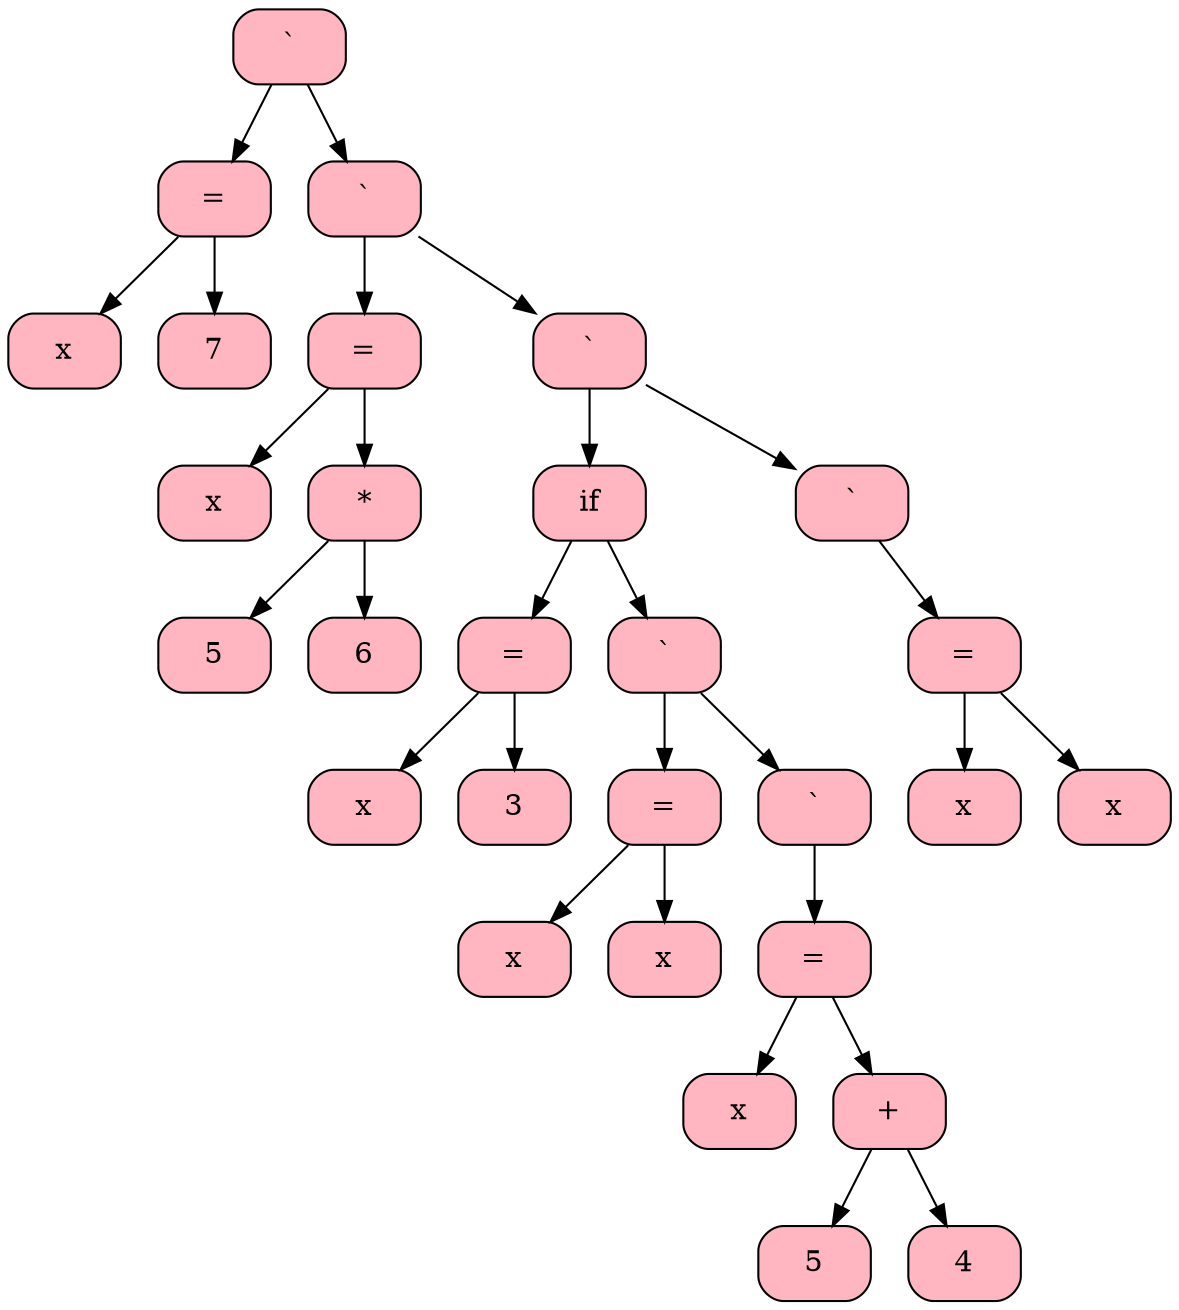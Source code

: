 digraph G { 
node [shape = record];
 "00819420"  "00819420" [shape = Mrecord, style = filled, fillcolor = lightpink  label = "` "];
"00819420" -> "00819680" 
 "00819420" -> "00819640" 
 "00819680" [shape = Mrecord, style = filled, fillcolor = lightpink  label = "= "];
"00819680" -> "00819580" 
 "00819680" -> "00819660" 
 "00819580" [shape = Mrecord, style = filled, fillcolor = lightpink  label = "x "];
 "00819660" [shape = Mrecord, style = filled, fillcolor = lightpink  label = "7 "];
 "00819640" [shape = Mrecord, style = filled, fillcolor = lightpink  label = "` "];
"00819640" -> "00819520" 
 "00819640" -> "00819560" 
 "00819520" [shape = Mrecord, style = filled, fillcolor = lightpink  label = "= "];
"00819520" -> "00819360" 
 "00819520" -> "00819600" 
 "00819360" [shape = Mrecord, style = filled, fillcolor = lightpink  label = "x "];
 "00819600" [shape = Mrecord, style = filled, fillcolor = lightpink  label = "* "];
"00819600" -> "00819540" 
 "00819600" -> "008193C0" 
 "00819540" [shape = Mrecord, style = filled, fillcolor = lightpink  label = "5 "];
 "008193C0" [shape = Mrecord, style = filled, fillcolor = lightpink  label = "6 "];
 "00819560" [shape = Mrecord, style = filled, fillcolor = lightpink  label = "` "];
"00819560" -> "008194C0" 
 "00819560" -> "00811830" 
 "008194C0" [shape = Mrecord, style = filled, fillcolor = lightpink  label = "if "];
"008194C0" -> "008104C0" 
 "008194C0" -> "00819400" 
 "008104C0" [shape = Mrecord, style = filled, fillcolor = lightpink  label = "= "];
"008104C0" -> "00811850" 
 "008104C0" -> "00811870" 
 "00811850" [shape = Mrecord, style = filled, fillcolor = lightpink  label = "x "];
 "00811870" [shape = Mrecord, style = filled, fillcolor = lightpink  label = "3 "];
 "00819400" [shape = Mrecord, style = filled, fillcolor = lightpink  label = "` "];
"00819400" -> "00819460" 
 "00819400" -> "00810580" 
 "00819460" [shape = Mrecord, style = filled, fillcolor = lightpink  label = "= "];
"00819460" -> "00819500" 
 "00819460" -> "00819620" 
 "00819500" [shape = Mrecord, style = filled, fillcolor = lightpink  label = "x "];
 "00819620" [shape = Mrecord, style = filled, fillcolor = lightpink  label = "x "];
 "00810580" [shape = Mrecord, style = filled, fillcolor = lightpink  label = "` "];
"00810580" -> "00810560"  "00810560" [shape = Mrecord, style = filled, fillcolor = lightpink  label = "= "];
"00810560" -> "008104E0" 
 "00810560" -> "00810540" 
 "008104E0" [shape = Mrecord, style = filled, fillcolor = lightpink  label = "x "];
 "00810540" [shape = Mrecord, style = filled, fillcolor = lightpink  label = "+ "];
"00810540" -> "00810500" 
 "00810540" -> "00810520" 
 "00810500" [shape = Mrecord, style = filled, fillcolor = lightpink  label = "5 "];
 "00810520" [shape = Mrecord, style = filled, fillcolor = lightpink  label = "4 "];
 "00811830" [shape = Mrecord, style = filled, fillcolor = lightpink  label = "` "];
"00811830" -> "00811810"  "00811810" [shape = Mrecord, style = filled, fillcolor = lightpink  label = "= "];
"00811810" -> "008117D0" 
 "00811810" -> "008117F0" 
 "008117D0" [shape = Mrecord, style = filled, fillcolor = lightpink  label = "x "];
 "008117F0" [shape = Mrecord, style = filled, fillcolor = lightpink  label = "x "];
}
